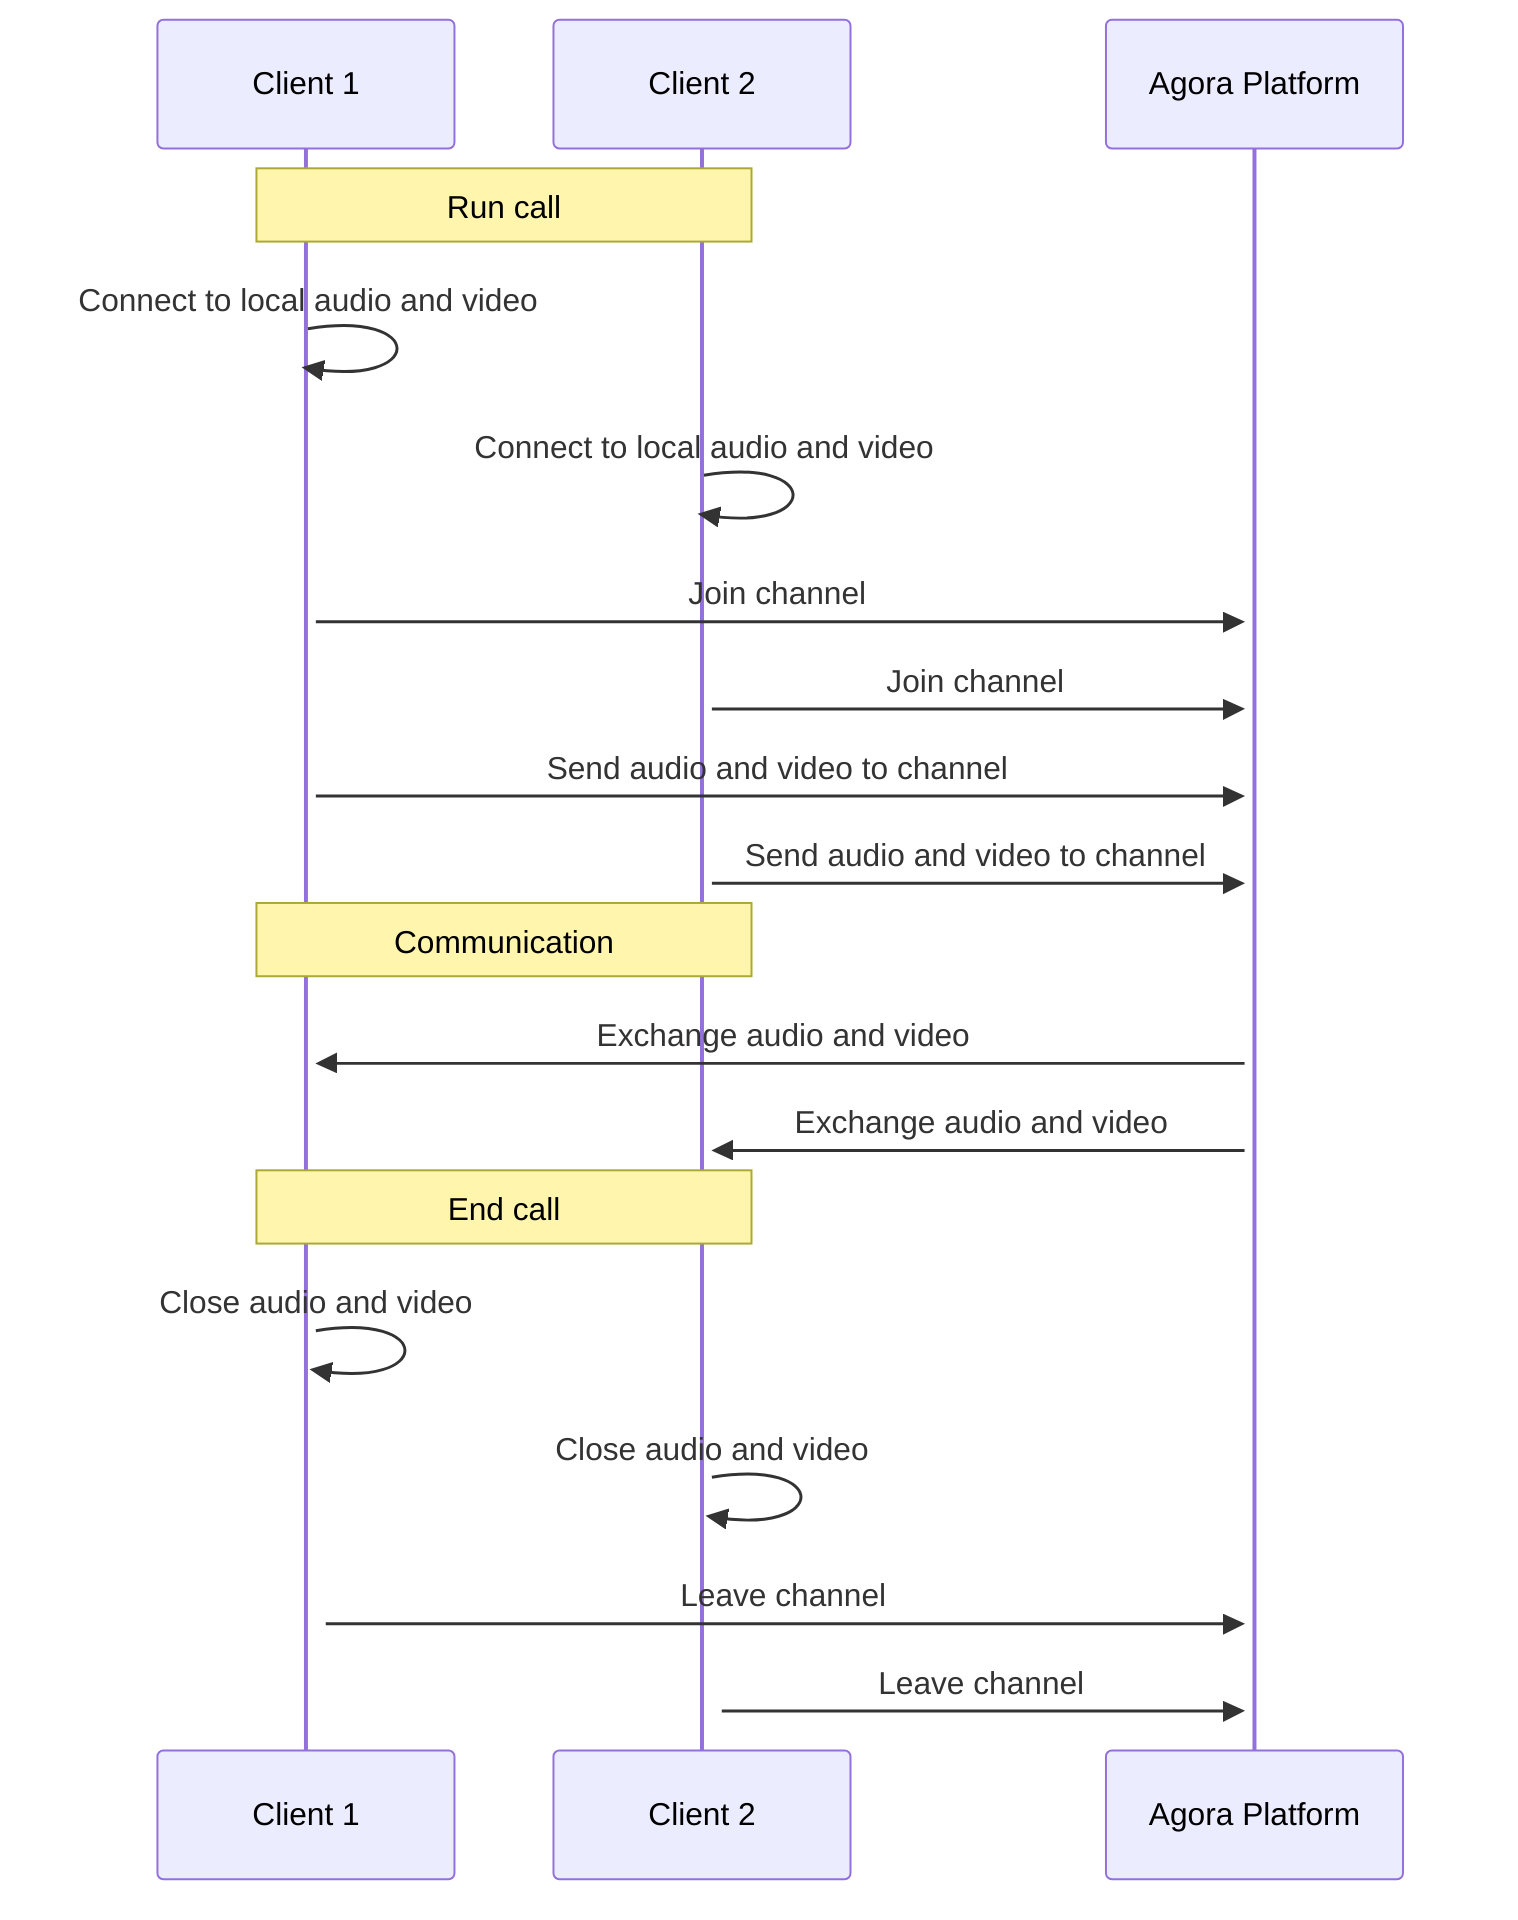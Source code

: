 sequenceDiagram
    participant Client1 as Client 1
    participant Client2 as Client 2
    participant Agora as Agora Platform

    Note over Client1, Client2: Run call
    Client1->>+Client1: Connect to local audio and video
    Client2->>+Client2: Connect to local audio and video
    Client1->>+Agora: Join channel
    Client2->>+Agora: Join channel
    Client1->>Agora: Send audio and video to channel
    Client2->>Agora: Send audio and video to channel

    Note over Client1, Client2: Communication
    Agora->>Client1: Exchange audio and video
    Agora->>Client2: Exchange audio and video

    Note over Client1, Client2: End call
    Client1->>+Client1: Close audio and video
    Client2->>+Client2: Close audio and video
    Client1->>Agora: Leave channel
    Client2->>Agora: Leave channel